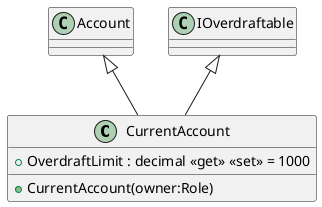 @startuml
class CurrentAccount {
    + CurrentAccount(owner:Role)
    + OverdraftLimit : decimal <<get>> <<set>> = 1000
}
Account <|-- CurrentAccount
IOverdraftable <|-- CurrentAccount
@enduml
